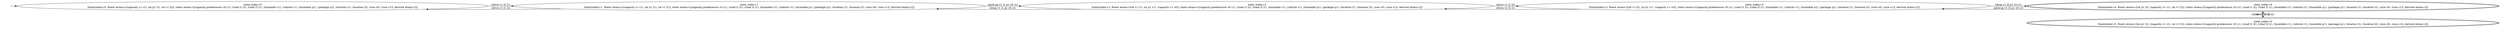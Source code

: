 digraph {
rankdir="LR"
s0[label="state_index=0
State(index=0, fluent atoms=[(capacity v1 c1), (at p1 l1), (at v1 l2)], static atoms=[(capacity-predecessor c0 c1), (road l1 l2), (road l2 l1), (locatable v1), (vehicle v1), (locatable p1), (package p1), (location l1), (location l2), (size c0), (size c1)], derived atoms=[])
"]
s1[label="state_index=1
State(index=1, fluent atoms=[(capacity v1 c1), (at p1 l1), (at v1 l1)], static atoms=[(capacity-predecessor c0 c1), (road l1 l2), (road l2 l1), (locatable v1), (vehicle v1), (locatable p1), (package p1), (location l1), (location l2), (size c0), (size c1)], derived atoms=[])
"]
s2[label="state_index=2
State(index=2, fluent atoms=[(at v1 l1), (in p1 v1), (capacity v1 c0)], static atoms=[(capacity-predecessor c0 c1), (road l1 l2), (road l2 l1), (locatable v1), (vehicle v1), (locatable p1), (package p1), (location l1), (location l2), (size c0), (size c1)], derived atoms=[])
"]
s3[label="state_index=3
State(index=3, fluent atoms=[(at v1 l2), (in p1 v1), (capacity v1 c0)], static atoms=[(capacity-predecessor c0 c1), (road l1 l2), (road l2 l1), (locatable v1), (vehicle v1), (locatable p1), (package p1), (location l1), (location l2), (size c0), (size c1)], derived atoms=[])
"]
s4[peripheries=2,label="state_index=4
State(index=4, fluent atoms=[(at p1 l2), (capacity v1 c1), (at v1 l2)], static atoms=[(capacity-predecessor c0 c1), (road l1 l2), (road l2 l1), (locatable v1), (vehicle v1), (locatable p1), (package p1), (location l1), (location l2), (size c0), (size c1)], derived atoms=[])
"]
s5[peripheries=2,label="state_index=5
State(index=5, fluent atoms=[(at p1 l2), (capacity v1 c1), (at v1 l1)], static atoms=[(capacity-predecessor c0 c1), (road l1 l2), (road l2 l1), (locatable v1), (vehicle v1), (locatable p1), (package p1), (location l1), (location l2), (size c0), (size c1)], derived atoms=[])
"]
Dangling [ label = "", style = invis ]
{ rank = same; Dangling }
Dangling -> s0
{ rank = same; s0}
{ rank = same; s1}
{ rank = same; s2}
{ rank = same; s3}
{ rank = same; s4,s5}
s0->s1 [label="(drive v1 l2 l1)
"]
s1->s0 [label="(drive v1 l1 l2)
"]
s1->s2 [label="(pick-up v1 l1 p1 c0 c1)
"]
s2->s1 [label="(drop v1 l1 p1 c0 c1)
"]
s2->s3 [label="(drive v1 l1 l2)
"]
s3->s2 [label="(drive v1 l2 l1)
"]
s3->s4 [label="(drop v1 l2 p1 c0 c1)
"]
s4->s3 [label="(pick-up v1 l2 p1 c0 c1)
"]
s4->s5 [label="(drive v1 l2 l1)
"]
s5->s4 [label="(drive v1 l1 l2)
"]
}
